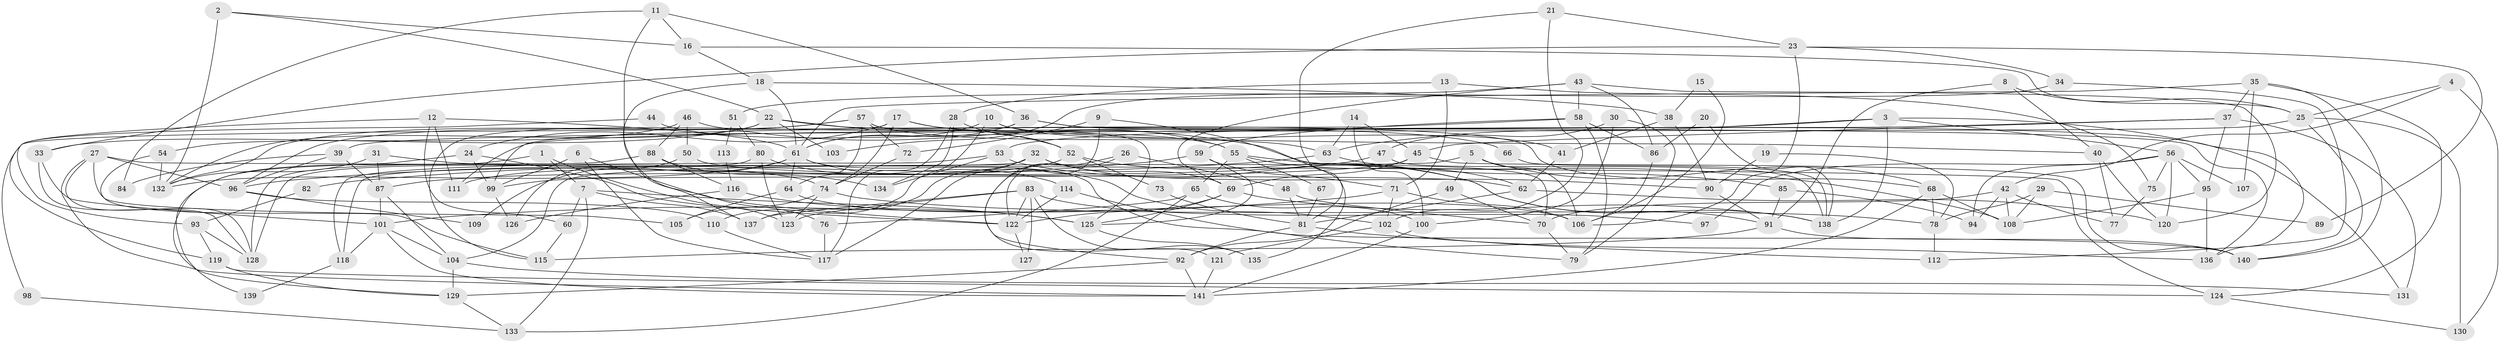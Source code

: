 // Generated by graph-tools (version 1.1) at 2025/11/02/27/25 16:11:20]
// undirected, 141 vertices, 282 edges
graph export_dot {
graph [start="1"]
  node [color=gray90,style=filled];
  1;
  2;
  3;
  4;
  5;
  6;
  7;
  8;
  9;
  10;
  11;
  12;
  13;
  14;
  15;
  16;
  17;
  18;
  19;
  20;
  21;
  22;
  23;
  24;
  25;
  26;
  27;
  28;
  29;
  30;
  31;
  32;
  33;
  34;
  35;
  36;
  37;
  38;
  39;
  40;
  41;
  42;
  43;
  44;
  45;
  46;
  47;
  48;
  49;
  50;
  51;
  52;
  53;
  54;
  55;
  56;
  57;
  58;
  59;
  60;
  61;
  62;
  63;
  64;
  65;
  66;
  67;
  68;
  69;
  70;
  71;
  72;
  73;
  74;
  75;
  76;
  77;
  78;
  79;
  80;
  81;
  82;
  83;
  84;
  85;
  86;
  87;
  88;
  89;
  90;
  91;
  92;
  93;
  94;
  95;
  96;
  97;
  98;
  99;
  100;
  101;
  102;
  103;
  104;
  105;
  106;
  107;
  108;
  109;
  110;
  111;
  112;
  113;
  114;
  115;
  116;
  117;
  118;
  119;
  120;
  121;
  122;
  123;
  124;
  125;
  126;
  127;
  128;
  129;
  130;
  131;
  132;
  133;
  134;
  135;
  136;
  137;
  138;
  139;
  140;
  141;
  1 -- 7;
  1 -- 123;
  1 -- 139;
  2 -- 16;
  2 -- 22;
  2 -- 132;
  3 -- 63;
  3 -- 138;
  3 -- 56;
  3 -- 111;
  3 -- 136;
  4 -- 130;
  4 -- 42;
  4 -- 25;
  5 -- 106;
  5 -- 104;
  5 -- 49;
  5 -- 68;
  6 -- 122;
  6 -- 117;
  6 -- 99;
  7 -- 60;
  7 -- 125;
  7 -- 133;
  7 -- 137;
  8 -- 25;
  8 -- 91;
  8 -- 40;
  9 -- 72;
  9 -- 121;
  9 -- 135;
  10 -- 40;
  10 -- 61;
  10 -- 41;
  10 -- 110;
  11 -- 76;
  11 -- 36;
  11 -- 16;
  11 -- 84;
  12 -- 111;
  12 -- 61;
  12 -- 60;
  12 -- 93;
  13 -- 28;
  13 -- 71;
  13 -- 75;
  14 -- 100;
  14 -- 45;
  14 -- 63;
  15 -- 106;
  15 -- 38;
  16 -- 25;
  16 -- 18;
  17 -- 74;
  17 -- 24;
  17 -- 55;
  17 -- 66;
  17 -- 98;
  18 -- 137;
  18 -- 38;
  18 -- 61;
  19 -- 90;
  19 -- 78;
  20 -- 138;
  20 -- 86;
  21 -- 81;
  21 -- 102;
  21 -- 23;
  22 -- 33;
  22 -- 68;
  22 -- 52;
  22 -- 103;
  22 -- 132;
  23 -- 106;
  23 -- 33;
  23 -- 34;
  23 -- 89;
  24 -- 129;
  24 -- 99;
  24 -- 122;
  25 -- 39;
  25 -- 130;
  25 -- 140;
  26 -- 92;
  26 -- 122;
  26 -- 48;
  27 -- 105;
  27 -- 124;
  27 -- 96;
  27 -- 128;
  27 -- 141;
  28 -- 117;
  28 -- 52;
  28 -- 134;
  29 -- 78;
  29 -- 108;
  29 -- 89;
  30 -- 79;
  30 -- 47;
  30 -- 100;
  31 -- 132;
  31 -- 87;
  31 -- 74;
  32 -- 137;
  32 -- 69;
  32 -- 117;
  32 -- 118;
  32 -- 138;
  33 -- 128;
  33 -- 101;
  34 -- 112;
  34 -- 51;
  35 -- 37;
  35 -- 61;
  35 -- 107;
  35 -- 124;
  35 -- 140;
  36 -- 61;
  36 -- 136;
  36 -- 115;
  36 -- 131;
  37 -- 95;
  37 -- 45;
  37 -- 53;
  37 -- 131;
  38 -- 41;
  38 -- 90;
  39 -- 96;
  39 -- 87;
  39 -- 84;
  40 -- 120;
  40 -- 77;
  41 -- 62;
  42 -- 108;
  42 -- 77;
  42 -- 70;
  42 -- 94;
  43 -- 120;
  43 -- 69;
  43 -- 58;
  43 -- 86;
  43 -- 103;
  44 -- 119;
  44 -- 55;
  45 -- 140;
  45 -- 99;
  45 -- 69;
  46 -- 88;
  46 -- 54;
  46 -- 50;
  46 -- 70;
  47 -- 87;
  47 -- 138;
  48 -- 70;
  48 -- 81;
  49 -- 70;
  49 -- 92;
  50 -- 62;
  50 -- 126;
  51 -- 80;
  51 -- 113;
  52 -- 91;
  52 -- 73;
  52 -- 111;
  53 -- 90;
  53 -- 118;
  53 -- 134;
  54 -- 132;
  54 -- 115;
  55 -- 65;
  55 -- 62;
  55 -- 67;
  55 -- 108;
  56 -- 95;
  56 -- 75;
  56 -- 94;
  56 -- 97;
  56 -- 107;
  56 -- 120;
  57 -- 96;
  57 -- 132;
  57 -- 63;
  57 -- 64;
  57 -- 72;
  57 -- 125;
  58 -- 79;
  58 -- 59;
  58 -- 86;
  58 -- 99;
  59 -- 71;
  59 -- 96;
  59 -- 125;
  60 -- 115;
  61 -- 132;
  61 -- 64;
  61 -- 79;
  61 -- 102;
  61 -- 109;
  62 -- 81;
  62 -- 120;
  63 -- 82;
  63 -- 85;
  64 -- 105;
  64 -- 106;
  65 -- 133;
  65 -- 100;
  65 -- 76;
  66 -- 138;
  67 -- 81;
  68 -- 141;
  68 -- 78;
  68 -- 108;
  69 -- 125;
  69 -- 122;
  69 -- 138;
  70 -- 79;
  71 -- 106;
  71 -- 101;
  71 -- 102;
  72 -- 74;
  73 -- 81;
  74 -- 123;
  74 -- 78;
  74 -- 105;
  75 -- 77;
  76 -- 117;
  78 -- 112;
  80 -- 114;
  80 -- 128;
  80 -- 123;
  81 -- 92;
  81 -- 136;
  82 -- 93;
  83 -- 135;
  83 -- 122;
  83 -- 97;
  83 -- 123;
  83 -- 127;
  83 -- 137;
  85 -- 94;
  85 -- 91;
  86 -- 106;
  87 -- 104;
  87 -- 101;
  88 -- 134;
  88 -- 116;
  88 -- 128;
  90 -- 91;
  91 -- 140;
  91 -- 115;
  92 -- 141;
  92 -- 129;
  93 -- 128;
  93 -- 119;
  95 -- 136;
  95 -- 108;
  96 -- 109;
  96 -- 110;
  98 -- 133;
  99 -- 126;
  100 -- 141;
  101 -- 118;
  101 -- 104;
  101 -- 141;
  102 -- 112;
  102 -- 121;
  104 -- 131;
  104 -- 129;
  110 -- 117;
  113 -- 116;
  114 -- 122;
  114 -- 140;
  116 -- 125;
  116 -- 126;
  118 -- 139;
  119 -- 129;
  119 -- 124;
  121 -- 141;
  122 -- 127;
  124 -- 130;
  125 -- 135;
  129 -- 133;
}
